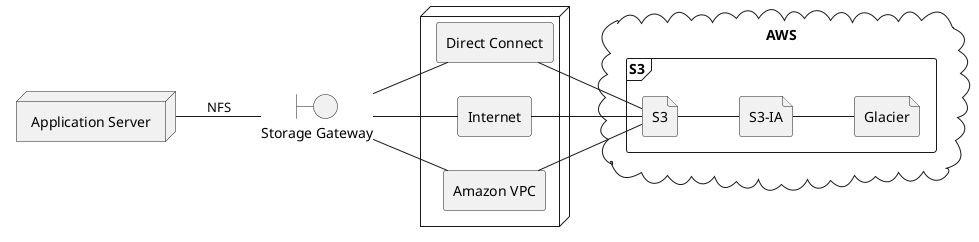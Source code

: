 @startuml File Gateway
left to right direction

node "Application Server" as app
boundary "Storage Gateway" as gateway
node {
  rectangle "Direct Connect" as dc
  rectangle "Internet" as internet
  rectangle "Amazon VPC" as vpc
}
cloud AWS {
  frame "S3" {
    file "S3" as s3
    file "S3-IA" as s3ia
    file "Glacier" as glacier
  }


  s3 -- s3ia
  s3ia -- glacier
}

app -- gateway: NFS
gateway -- dc
gateway -- internet
gateway -- vpc
dc -- s3
internet -- s3
vpc -- s3

@enduml

@startuml Volume Gateway - Stored Volumes
left to right direction
actor "Users" as users
node "Client" as client
node "Application Server" as app
node "Host" as host {
  node "Hypervisor" {
    storage "Volume Storage" as volume
    storage "Upload Buffer" as buffer
  }
}
storage "**Storage Appliance**\nStorage Area Network\nDirect Attached Storage\nNetwork Attached Storage" as storage
cloud "AWS" {
  frame "S3" {
    file "Snapshot" as snapshot
  }
}

users <-> client
client <--> app
app <--> host: ICSI
host <--> storage
volume <--> buffer
buffer <--> snapshot

@enduml

@startuml Volume Gateway - Cache Volumes
left to right direction
actor "Users" as users
node "Client" as client
node "Application Server" as app
node "Host" as host {
  node "Hypervisor" {
    storage "Volume Storage" as volume
    storage "Upload Buffer" as buffer
  }
}
storage "**Storage Appliance**\nStorage Area Network\nDirect Attached Storage\nNetwork Attached Storage" as storage
cloud "AWS" {
  frame "S3" {
    storage "Volume Storage" as cloud_volume
    file "Snapshot" as snapshot

    cloud_volume -- snapshot
  }
}

users <-> client
client <--> app
app <--> host: ICSI
host <--> storage
volume <--> buffer
buffer <--> cloud_volume

@enduml

@startuml Tape Gateway
left to right direction
node "Application Server" as app
node "Backup Appliance" as backup
node "Host" as host {
  node "Hypervisor" {
    agent "Tape Drive" as tape
    agent "Media Changer" as changer
    storage "Volume Storage" as volume
    storage "Upload Buffer" as buffer
    tape <--> volume
    changer <--> volume
  }
}
storage "**Storage Appliance**\nStorage Area Network\nDirect Attached Storage\nNetwork Attached Storage" as storage
cloud "AWS" {
  frame "S3" {
    storage "Virtual Tape" as s3_tape
  }
  frame "Glacier" {
    storage "Virtual Tape" as glacier_tape
  }
}

app <--> backup: ICSI
backup <--> host: ICSI
host <--> storage
volume <--> buffer
buffer <--> s3_tape
s3_tape --> glacier_tape: Archiving
glacier_tape --> s3_tape: Retrieving

@enduml
